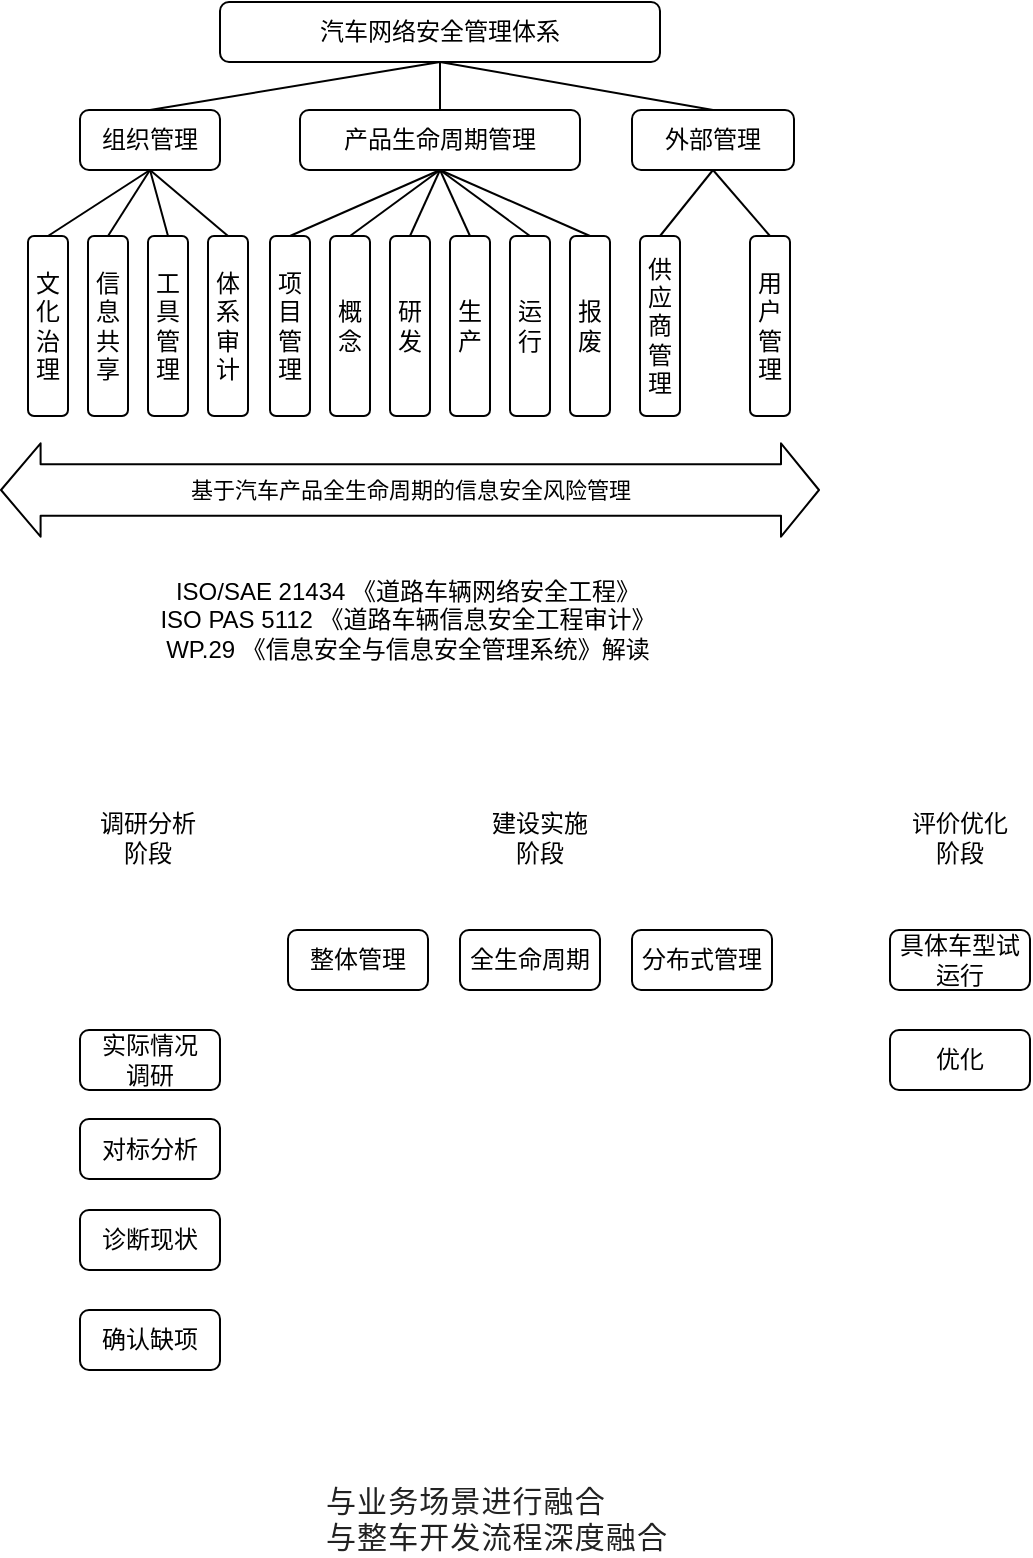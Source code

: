<mxfile>
    <diagram id="3O-dz99_UO5FU7THlLck" name="Page-1">
        <mxGraphModel dx="855" dy="545" grid="1" gridSize="10" guides="1" tooltips="1" connect="1" arrows="1" fold="1" page="1" pageScale="1" pageWidth="827" pageHeight="1169" math="0" shadow="0">
            <root>
                <mxCell id="0"/>
                <mxCell id="1" parent="0"/>
                <mxCell id="6" value="" style="edgeStyle=none;html=1;exitX=0.5;exitY=1;exitDx=0;exitDy=0;entryX=0.5;entryY=0;entryDx=0;entryDy=0;endArrow=none;endFill=0;" edge="1" parent="1" source="2" target="5">
                    <mxGeometry relative="1" as="geometry"/>
                </mxCell>
                <mxCell id="2" value="汽车网络安全管理体系" style="rounded=1;whiteSpace=wrap;html=1;" vertex="1" parent="1">
                    <mxGeometry x="280" y="166" width="220" height="30" as="geometry"/>
                </mxCell>
                <mxCell id="8" value="" style="edgeStyle=none;html=1;exitX=0.5;exitY=1;exitDx=0;exitDy=0;entryX=0.5;entryY=0;entryDx=0;entryDy=0;endArrow=none;endFill=0;" edge="1" parent="1" source="2" target="7">
                    <mxGeometry relative="1" as="geometry"/>
                </mxCell>
                <mxCell id="12" value="" style="edgeStyle=none;html=1;entryX=0.5;entryY=0;entryDx=0;entryDy=0;exitX=0.5;exitY=1;exitDx=0;exitDy=0;endArrow=none;endFill=0;" edge="1" parent="1" source="5" target="11">
                    <mxGeometry relative="1" as="geometry">
                        <mxPoint x="130" y="320" as="targetPoint"/>
                    </mxGeometry>
                </mxCell>
                <mxCell id="25" style="edgeStyle=none;html=1;entryX=0.5;entryY=0;entryDx=0;entryDy=0;exitX=0.5;exitY=1;exitDx=0;exitDy=0;endArrow=none;endFill=0;" edge="1" parent="1" source="5" target="13">
                    <mxGeometry relative="1" as="geometry"/>
                </mxCell>
                <mxCell id="26" style="edgeStyle=none;html=1;exitX=0.5;exitY=1;exitDx=0;exitDy=0;entryX=0.5;entryY=0;entryDx=0;entryDy=0;endArrow=none;endFill=0;" edge="1" parent="1" source="5" target="14">
                    <mxGeometry relative="1" as="geometry"/>
                </mxCell>
                <mxCell id="27" style="edgeStyle=none;html=1;exitX=0.5;exitY=1;exitDx=0;exitDy=0;entryX=0.5;entryY=0;entryDx=0;entryDy=0;endArrow=none;endFill=0;" edge="1" parent="1" source="5" target="15">
                    <mxGeometry relative="1" as="geometry"/>
                </mxCell>
                <mxCell id="5" value="组织管理" style="rounded=1;whiteSpace=wrap;html=1;" vertex="1" parent="1">
                    <mxGeometry x="210" y="220" width="70" height="30" as="geometry"/>
                </mxCell>
                <mxCell id="10" value="" style="edgeStyle=none;html=1;exitX=0.5;exitY=1;exitDx=0;exitDy=0;endArrow=none;endFill=0;entryX=0.5;entryY=0;entryDx=0;entryDy=0;" edge="1" parent="1" source="2" target="9">
                    <mxGeometry relative="1" as="geometry"/>
                </mxCell>
                <mxCell id="28" style="edgeStyle=none;html=1;exitX=0.5;exitY=1;exitDx=0;exitDy=0;entryX=0.5;entryY=0;entryDx=0;entryDy=0;endArrow=none;endFill=0;" edge="1" parent="1" source="7" target="16">
                    <mxGeometry relative="1" as="geometry"/>
                </mxCell>
                <mxCell id="29" style="edgeStyle=none;html=1;exitX=0.5;exitY=1;exitDx=0;exitDy=0;entryX=0.5;entryY=0;entryDx=0;entryDy=0;endArrow=none;endFill=0;" edge="1" parent="1" source="7" target="17">
                    <mxGeometry relative="1" as="geometry"/>
                </mxCell>
                <mxCell id="30" style="edgeStyle=none;html=1;exitX=0.5;exitY=1;exitDx=0;exitDy=0;entryX=0.5;entryY=0;entryDx=0;entryDy=0;endArrow=none;endFill=0;" edge="1" parent="1" source="7" target="18">
                    <mxGeometry relative="1" as="geometry"/>
                </mxCell>
                <mxCell id="31" style="edgeStyle=none;html=1;exitX=0.5;exitY=1;exitDx=0;exitDy=0;entryX=0.5;entryY=0;entryDx=0;entryDy=0;endArrow=none;endFill=0;" edge="1" parent="1" source="7" target="19">
                    <mxGeometry relative="1" as="geometry"/>
                </mxCell>
                <mxCell id="32" style="edgeStyle=none;html=1;exitX=0.5;exitY=1;exitDx=0;exitDy=0;entryX=0.5;entryY=0;entryDx=0;entryDy=0;endArrow=none;endFill=0;" edge="1" parent="1" source="7" target="20">
                    <mxGeometry relative="1" as="geometry"/>
                </mxCell>
                <mxCell id="33" style="edgeStyle=none;html=1;exitX=0.5;exitY=1;exitDx=0;exitDy=0;entryX=0.5;entryY=0;entryDx=0;entryDy=0;endArrow=none;endFill=0;" edge="1" parent="1" source="7" target="21">
                    <mxGeometry relative="1" as="geometry"/>
                </mxCell>
                <mxCell id="7" value="产品生命周期管理" style="rounded=1;whiteSpace=wrap;html=1;" vertex="1" parent="1">
                    <mxGeometry x="320" y="220" width="140" height="30" as="geometry"/>
                </mxCell>
                <mxCell id="34" style="edgeStyle=none;html=1;exitX=0.5;exitY=1;exitDx=0;exitDy=0;entryX=0.5;entryY=0;entryDx=0;entryDy=0;endArrow=none;endFill=0;" edge="1" parent="1" source="9" target="22">
                    <mxGeometry relative="1" as="geometry"/>
                </mxCell>
                <mxCell id="35" style="edgeStyle=none;html=1;exitX=0.5;exitY=1;exitDx=0;exitDy=0;entryX=0.5;entryY=0;entryDx=0;entryDy=0;endArrow=none;endFill=0;" edge="1" parent="1" source="9" target="23">
                    <mxGeometry relative="1" as="geometry"/>
                </mxCell>
                <mxCell id="9" value="外部管理" style="rounded=1;whiteSpace=wrap;html=1;" vertex="1" parent="1">
                    <mxGeometry x="486" y="220" width="81" height="30" as="geometry"/>
                </mxCell>
                <mxCell id="11" value="文化治理" style="rounded=1;whiteSpace=wrap;html=1;" vertex="1" parent="1">
                    <mxGeometry x="184" y="283" width="20" height="90" as="geometry"/>
                </mxCell>
                <mxCell id="13" value="信息共享" style="rounded=1;whiteSpace=wrap;html=1;" vertex="1" parent="1">
                    <mxGeometry x="214" y="283" width="20" height="90" as="geometry"/>
                </mxCell>
                <mxCell id="14" value="工具管理" style="rounded=1;whiteSpace=wrap;html=1;" vertex="1" parent="1">
                    <mxGeometry x="244" y="283" width="20" height="90" as="geometry"/>
                </mxCell>
                <mxCell id="15" value="体系审计" style="rounded=1;whiteSpace=wrap;html=1;" vertex="1" parent="1">
                    <mxGeometry x="274" y="283" width="20" height="90" as="geometry"/>
                </mxCell>
                <mxCell id="16" value="项目管理" style="rounded=1;whiteSpace=wrap;html=1;" vertex="1" parent="1">
                    <mxGeometry x="305" y="283" width="20" height="90" as="geometry"/>
                </mxCell>
                <mxCell id="17" value="概念" style="rounded=1;whiteSpace=wrap;html=1;" vertex="1" parent="1">
                    <mxGeometry x="335" y="283" width="20" height="90" as="geometry"/>
                </mxCell>
                <mxCell id="18" value="研发" style="rounded=1;whiteSpace=wrap;html=1;" vertex="1" parent="1">
                    <mxGeometry x="365" y="283" width="20" height="90" as="geometry"/>
                </mxCell>
                <mxCell id="19" value="生产" style="rounded=1;whiteSpace=wrap;html=1;" vertex="1" parent="1">
                    <mxGeometry x="395" y="283" width="20" height="90" as="geometry"/>
                </mxCell>
                <mxCell id="20" value="运行" style="rounded=1;whiteSpace=wrap;html=1;" vertex="1" parent="1">
                    <mxGeometry x="425" y="283" width="20" height="90" as="geometry"/>
                </mxCell>
                <mxCell id="21" value="报废" style="rounded=1;whiteSpace=wrap;html=1;" vertex="1" parent="1">
                    <mxGeometry x="455" y="283" width="20" height="90" as="geometry"/>
                </mxCell>
                <mxCell id="22" value="供应商管理" style="rounded=1;whiteSpace=wrap;html=1;" vertex="1" parent="1">
                    <mxGeometry x="490" y="283" width="20" height="90" as="geometry"/>
                </mxCell>
                <mxCell id="23" value="用户管理" style="rounded=1;whiteSpace=wrap;html=1;" vertex="1" parent="1">
                    <mxGeometry x="545" y="283" width="20" height="90" as="geometry"/>
                </mxCell>
                <mxCell id="36" value="ISO/SAE 21434 《道路车辆网络安全工程》&lt;br&gt;ISO PAS 5112 《道路车辆信息安全工程审计》&lt;br&gt;WP.29 《信息安全与信息安全管理系统》解读" style="text;html=1;strokeColor=none;fillColor=none;align=center;verticalAlign=middle;whiteSpace=wrap;rounded=0;" vertex="1" parent="1">
                    <mxGeometry x="214" y="460" width="320" height="30" as="geometry"/>
                </mxCell>
                <mxCell id="37" value="基于汽车产品全生命周期的信息安全风险管理" style="shape=flexArrow;endArrow=classic;startArrow=classic;html=1;width=25.714;startSize=6.267;" edge="1" parent="1">
                    <mxGeometry width="100" height="100" relative="1" as="geometry">
                        <mxPoint x="170" y="410" as="sourcePoint"/>
                        <mxPoint x="580" y="410" as="targetPoint"/>
                    </mxGeometry>
                </mxCell>
                <mxCell id="41" value="实际情况&lt;br&gt;调研" style="rounded=1;whiteSpace=wrap;html=1;" vertex="1" parent="1">
                    <mxGeometry x="210" y="680" width="70" height="30" as="geometry"/>
                </mxCell>
                <mxCell id="42" value="对标分析" style="rounded=1;whiteSpace=wrap;html=1;" vertex="1" parent="1">
                    <mxGeometry x="210" y="724.5" width="70" height="30" as="geometry"/>
                </mxCell>
                <mxCell id="43" value="诊断现状" style="rounded=1;whiteSpace=wrap;html=1;" vertex="1" parent="1">
                    <mxGeometry x="210" y="770" width="70" height="30" as="geometry"/>
                </mxCell>
                <mxCell id="44" value="确认缺项" style="rounded=1;whiteSpace=wrap;html=1;" vertex="1" parent="1">
                    <mxGeometry x="210" y="820" width="70" height="30" as="geometry"/>
                </mxCell>
                <mxCell id="45" value="整体管理" style="rounded=1;whiteSpace=wrap;html=1;" vertex="1" parent="1">
                    <mxGeometry x="314" y="630" width="70" height="30" as="geometry"/>
                </mxCell>
                <mxCell id="46" value="全生命周期" style="rounded=1;whiteSpace=wrap;html=1;" vertex="1" parent="1">
                    <mxGeometry x="400" y="630" width="70" height="30" as="geometry"/>
                </mxCell>
                <mxCell id="47" value="分布式管理" style="rounded=1;whiteSpace=wrap;html=1;" vertex="1" parent="1">
                    <mxGeometry x="486" y="630" width="70" height="30" as="geometry"/>
                </mxCell>
                <mxCell id="48" value="具体车型试运行" style="rounded=1;whiteSpace=wrap;html=1;" vertex="1" parent="1">
                    <mxGeometry x="615" y="630" width="70" height="30" as="geometry"/>
                </mxCell>
                <mxCell id="49" value="调研分析阶段" style="text;html=1;strokeColor=none;fillColor=none;align=center;verticalAlign=middle;whiteSpace=wrap;rounded=0;" vertex="1" parent="1">
                    <mxGeometry x="214" y="569" width="60" height="30" as="geometry"/>
                </mxCell>
                <mxCell id="50" value="建设实施阶段" style="text;html=1;strokeColor=none;fillColor=none;align=center;verticalAlign=middle;whiteSpace=wrap;rounded=0;" vertex="1" parent="1">
                    <mxGeometry x="410" y="569" width="60" height="30" as="geometry"/>
                </mxCell>
                <mxCell id="51" value="评价优化阶段" style="text;html=1;strokeColor=none;fillColor=none;align=center;verticalAlign=middle;whiteSpace=wrap;rounded=0;" vertex="1" parent="1">
                    <mxGeometry x="620" y="569" width="60" height="30" as="geometry"/>
                </mxCell>
                <mxCell id="53" value="优化" style="rounded=1;whiteSpace=wrap;html=1;" vertex="1" parent="1">
                    <mxGeometry x="615" y="680" width="70" height="30" as="geometry"/>
                </mxCell>
                <mxCell id="54" value="&lt;span style=&quot;color: rgb(34 , 34 , 34) ; font-size: 15px ; font-style: normal ; font-weight: normal ; letter-spacing: 0.544px ; text-align: justify ; text-indent: 0px ; text-transform: none ; word-spacing: 0px ; background-color: rgb(255 , 255 , 255) ; text-decoration: none ; display: inline ; float: none&quot;&gt;与业务场景进行融合&lt;br&gt;&lt;span style=&quot;font-family: , &amp;#34;blinkmacsystemfont&amp;#34; , &amp;#34;helvetica neue&amp;#34; , &amp;#34;pingfang sc&amp;#34; , &amp;#34;hiragino sans gb&amp;#34; , &amp;#34;microsoft yahei ui&amp;#34; , &amp;#34;microsoft yahei&amp;#34; , &amp;#34;arial&amp;#34; , sans-serif&quot;&gt;与整车开发流程深度融合&lt;/span&gt;&lt;br&gt;&lt;/span&gt;" style="text;whiteSpace=wrap;html=1;" vertex="1" parent="1">
                    <mxGeometry x="331" y="900" width="289" height="30" as="geometry"/>
                </mxCell>
            </root>
        </mxGraphModel>
    </diagram>
</mxfile>